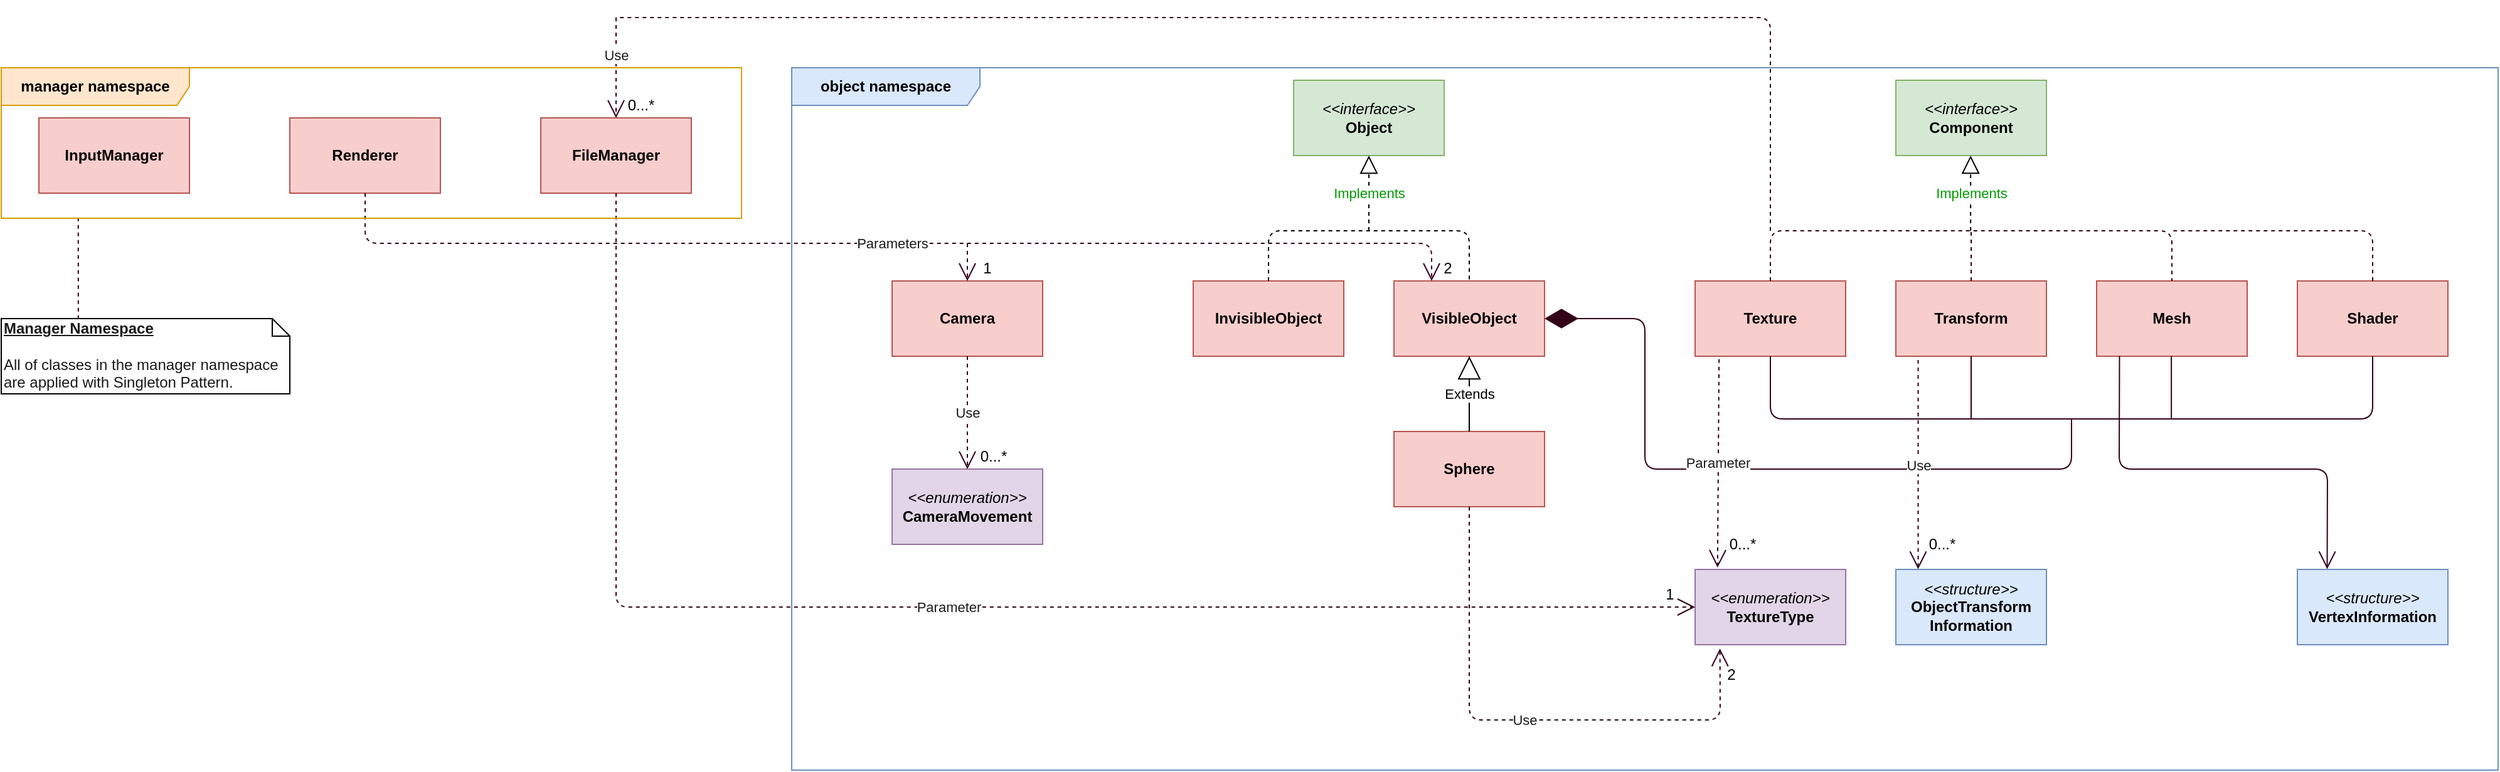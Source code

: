 <mxfile version="13.7.9" type="device"><diagram id="5enT1QTlGgpb7zwC_ult" name="Page-1"><mxGraphModel dx="2153" dy="1215" grid="1" gridSize="10" guides="1" tooltips="1" connect="1" arrows="1" fold="1" page="1" pageScale="1" pageWidth="827" pageHeight="1169" math="0" shadow="0"><root><mxCell id="0"/><mxCell id="1" parent="0"/><mxCell id="_aPG0dQSw_LhzSWlpwuE-93" value="&lt;b&gt;FileManager&lt;/b&gt;" style="rounded=0;whiteSpace=wrap;html=1;fillColor=#f8cecc;strokeColor=#b85450;" vertex="1" parent="1"><mxGeometry x="440" y="160" width="120" height="60" as="geometry"/></mxCell><mxCell id="_aPG0dQSw_LhzSWlpwuE-94" value="&lt;b&gt;InputManager&lt;/b&gt;" style="rounded=0;whiteSpace=wrap;html=1;fillColor=#f8cecc;strokeColor=#b85450;" vertex="1" parent="1"><mxGeometry x="40" y="160" width="120" height="60" as="geometry"/></mxCell><mxCell id="_aPG0dQSw_LhzSWlpwuE-95" value="&lt;b&gt;Renderer&lt;/b&gt;" style="rounded=0;whiteSpace=wrap;html=1;fillColor=#f8cecc;strokeColor=#b85450;" vertex="1" parent="1"><mxGeometry x="240" y="160" width="120" height="60" as="geometry"/></mxCell><mxCell id="_aPG0dQSw_LhzSWlpwuE-99" value="&lt;i&gt;&amp;lt;&amp;lt;interface&amp;gt;&amp;gt;&lt;/i&gt;&lt;br&gt;&lt;b&gt;Object&lt;/b&gt;" style="rounded=0;whiteSpace=wrap;html=1;fillColor=#d5e8d4;strokeColor=#82b366;" vertex="1" parent="1"><mxGeometry x="1040" y="130" width="120" height="60" as="geometry"/></mxCell><mxCell id="_aPG0dQSw_LhzSWlpwuE-100" value="&lt;b&gt;VisibleObject&lt;/b&gt;" style="rounded=0;whiteSpace=wrap;html=1;fillColor=#f8cecc;strokeColor=#b85450;" vertex="1" parent="1"><mxGeometry x="1120" y="290" width="120" height="60" as="geometry"/></mxCell><mxCell id="_aPG0dQSw_LhzSWlpwuE-101" value="&lt;b&gt;InvisibleObject&lt;/b&gt;" style="rounded=0;whiteSpace=wrap;html=1;fillColor=#f8cecc;strokeColor=#b85450;" vertex="1" parent="1"><mxGeometry x="960" y="290" width="120" height="60" as="geometry"/></mxCell><mxCell id="_aPG0dQSw_LhzSWlpwuE-108" value="&lt;b&gt;Sphere&lt;/b&gt;" style="rounded=0;whiteSpace=wrap;html=1;fillColor=#f8cecc;strokeColor=#b85450;" vertex="1" parent="1"><mxGeometry x="1120" y="410" width="120" height="60" as="geometry"/></mxCell><mxCell id="_aPG0dQSw_LhzSWlpwuE-109" value="Extends" style="endArrow=block;endSize=16;endFill=0;html=1;exitX=0.5;exitY=0;exitDx=0;exitDy=0;entryX=0.5;entryY=1;entryDx=0;entryDy=0;" edge="1" parent="1" source="_aPG0dQSw_LhzSWlpwuE-108" target="_aPG0dQSw_LhzSWlpwuE-100"><mxGeometry width="160" relative="1" as="geometry"><mxPoint x="1310" y="370" as="sourcePoint"/><mxPoint x="1470" y="370" as="targetPoint"/></mxGeometry></mxCell><mxCell id="_aPG0dQSw_LhzSWlpwuE-110" value="&lt;i&gt;&amp;lt;&amp;lt;interface&amp;gt;&amp;gt;&lt;/i&gt;&lt;br&gt;&lt;b&gt;Component&lt;/b&gt;" style="rounded=0;whiteSpace=wrap;html=1;fillColor=#d5e8d4;strokeColor=#82b366;" vertex="1" parent="1"><mxGeometry x="1520" y="130" width="120" height="60" as="geometry"/></mxCell><mxCell id="_aPG0dQSw_LhzSWlpwuE-111" value="&lt;b&gt;Texture&lt;/b&gt;" style="rounded=0;whiteSpace=wrap;html=1;fillColor=#f8cecc;strokeColor=#b85450;" vertex="1" parent="1"><mxGeometry x="1360" y="290" width="120" height="60" as="geometry"/></mxCell><mxCell id="_aPG0dQSw_LhzSWlpwuE-112" value="&lt;b&gt;Transform&lt;/b&gt;" style="rounded=0;whiteSpace=wrap;html=1;fillColor=#f8cecc;strokeColor=#b85450;" vertex="1" parent="1"><mxGeometry x="1520" y="290" width="120" height="60" as="geometry"/></mxCell><mxCell id="_aPG0dQSw_LhzSWlpwuE-113" value="" style="endArrow=none;dashed=1;html=1;exitX=0.5;exitY=0;exitDx=0;exitDy=0;entryX=0.5;entryY=0;entryDx=0;entryDy=0;" edge="1" parent="1" source="_aPG0dQSw_LhzSWlpwuE-101" target="_aPG0dQSw_LhzSWlpwuE-100"><mxGeometry width="50" height="50" relative="1" as="geometry"><mxPoint x="880" y="190" as="sourcePoint"/><mxPoint x="930" y="140" as="targetPoint"/><Array as="points"><mxPoint x="1020" y="250"/><mxPoint x="1180" y="250"/></Array></mxGeometry></mxCell><mxCell id="_aPG0dQSw_LhzSWlpwuE-114" value="Implements" style="endArrow=block;dashed=1;endFill=0;endSize=12;html=1;entryX=0.5;entryY=1;entryDx=0;entryDy=0;fontColor=#009900;" edge="1" parent="1" target="_aPG0dQSw_LhzSWlpwuE-99"><mxGeometry width="160" relative="1" as="geometry"><mxPoint x="1100" y="250" as="sourcePoint"/><mxPoint x="1150" y="210" as="targetPoint"/></mxGeometry></mxCell><mxCell id="_aPG0dQSw_LhzSWlpwuE-115" value="&lt;b&gt;Mesh&lt;/b&gt;" style="rounded=0;whiteSpace=wrap;html=1;fillColor=#f8cecc;strokeColor=#b85450;" vertex="1" parent="1"><mxGeometry x="1680" y="290" width="120" height="60" as="geometry"/></mxCell><mxCell id="_aPG0dQSw_LhzSWlpwuE-116" value="" style="endArrow=none;dashed=1;html=1;exitX=0.5;exitY=0;exitDx=0;exitDy=0;entryX=0.5;entryY=0;entryDx=0;entryDy=0;fontColor=#1A1A1A;strokeColor=#33001A;" edge="1" parent="1" source="_aPG0dQSw_LhzSWlpwuE-111" target="_aPG0dQSw_LhzSWlpwuE-115"><mxGeometry width="50" height="50" relative="1" as="geometry"><mxPoint x="1400" y="240" as="sourcePoint"/><mxPoint x="1450" y="190" as="targetPoint"/><Array as="points"><mxPoint x="1420" y="250"/><mxPoint x="1740" y="250"/></Array></mxGeometry></mxCell><mxCell id="_aPG0dQSw_LhzSWlpwuE-117" value="Implements" style="endArrow=block;dashed=1;endFill=0;endSize=12;html=1;entryX=0.5;entryY=1;entryDx=0;entryDy=0;fontColor=#009900;" edge="1" parent="1"><mxGeometry width="160" relative="1" as="geometry"><mxPoint x="1579.58" y="250" as="sourcePoint"/><mxPoint x="1579.58" y="190" as="targetPoint"/></mxGeometry></mxCell><mxCell id="_aPG0dQSw_LhzSWlpwuE-121" value="" style="endArrow=none;dashed=1;html=1;strokeColor=#33001A;fontColor=#1A1A1A;exitX=0.5;exitY=0;exitDx=0;exitDy=0;" edge="1" parent="1" source="_aPG0dQSw_LhzSWlpwuE-112"><mxGeometry width="50" height="50" relative="1" as="geometry"><mxPoint x="1350" y="210" as="sourcePoint"/><mxPoint x="1580" y="250" as="targetPoint"/></mxGeometry></mxCell><mxCell id="_aPG0dQSw_LhzSWlpwuE-122" value="&lt;b&gt;Shader&lt;/b&gt;" style="rounded=0;whiteSpace=wrap;html=1;fillColor=#f8cecc;strokeColor=#b85450;" vertex="1" parent="1"><mxGeometry x="1840" y="290" width="120" height="60" as="geometry"/></mxCell><mxCell id="_aPG0dQSw_LhzSWlpwuE-123" value="&lt;b&gt;Camera&lt;/b&gt;" style="rounded=0;whiteSpace=wrap;html=1;fillColor=#f8cecc;strokeColor=#b85450;" vertex="1" parent="1"><mxGeometry x="720" y="290" width="120" height="60" as="geometry"/></mxCell><mxCell id="_aPG0dQSw_LhzSWlpwuE-126" value="" style="endArrow=diamondThin;endFill=1;endSize=24;html=1;strokeColor=#33001A;fontColor=#1A1A1A;entryX=1;entryY=0.5;entryDx=0;entryDy=0;" edge="1" parent="1" target="_aPG0dQSw_LhzSWlpwuE-100"><mxGeometry width="160" relative="1" as="geometry"><mxPoint x="1660" y="400" as="sourcePoint"/><mxPoint x="1480" y="460" as="targetPoint"/><Array as="points"><mxPoint x="1660" y="440"/><mxPoint x="1320" y="440"/><mxPoint x="1320" y="320"/></Array></mxGeometry></mxCell><mxCell id="_aPG0dQSw_LhzSWlpwuE-127" value="" style="endArrow=none;html=1;strokeColor=#33001A;fontColor=#1A1A1A;exitX=0.5;exitY=1;exitDx=0;exitDy=0;entryX=0.5;entryY=1;entryDx=0;entryDy=0;" edge="1" parent="1" source="_aPG0dQSw_LhzSWlpwuE-111" target="_aPG0dQSw_LhzSWlpwuE-122"><mxGeometry width="50" height="50" relative="1" as="geometry"><mxPoint x="1520" y="450" as="sourcePoint"/><mxPoint x="1570" y="400" as="targetPoint"/><Array as="points"><mxPoint x="1420" y="400"/><mxPoint x="1900" y="400"/></Array></mxGeometry></mxCell><mxCell id="_aPG0dQSw_LhzSWlpwuE-128" value="" style="endArrow=none;html=1;strokeColor=#33001A;fontColor=#1A1A1A;entryX=0.5;entryY=1;entryDx=0;entryDy=0;" edge="1" parent="1" target="_aPG0dQSw_LhzSWlpwuE-112"><mxGeometry width="50" height="50" relative="1" as="geometry"><mxPoint x="1580" y="400" as="sourcePoint"/><mxPoint x="1620" y="440" as="targetPoint"/></mxGeometry></mxCell><mxCell id="_aPG0dQSw_LhzSWlpwuE-129" value="" style="endArrow=none;html=1;strokeColor=#33001A;fontColor=#1A1A1A;entryX=0.5;entryY=1;entryDx=0;entryDy=0;" edge="1" parent="1"><mxGeometry width="50" height="50" relative="1" as="geometry"><mxPoint x="1739.58" y="400" as="sourcePoint"/><mxPoint x="1739.58" y="350" as="targetPoint"/></mxGeometry></mxCell><mxCell id="_aPG0dQSw_LhzSWlpwuE-132" value="" style="endArrow=none;dashed=1;html=1;strokeColor=#33001A;fontColor=#1A1A1A;exitX=0.5;exitY=0;exitDx=0;exitDy=0;" edge="1" parent="1" source="_aPG0dQSw_LhzSWlpwuE-122"><mxGeometry width="50" height="50" relative="1" as="geometry"><mxPoint x="1830" y="210" as="sourcePoint"/><mxPoint x="1740" y="250" as="targetPoint"/><Array as="points"><mxPoint x="1900" y="250"/></Array></mxGeometry></mxCell><mxCell id="_aPG0dQSw_LhzSWlpwuE-133" value="" style="endArrow=none;dashed=1;html=1;strokeColor=#33001A;fontColor=#1A1A1A;" edge="1" parent="1"><mxGeometry width="50" height="50" relative="1" as="geometry"><mxPoint x="1420" y="250" as="sourcePoint"/><mxPoint x="500" y="80" as="targetPoint"/><Array as="points"><mxPoint x="1420" y="80"/></Array></mxGeometry></mxCell><mxCell id="_aPG0dQSw_LhzSWlpwuE-135" value="Use" style="endArrow=open;endSize=12;dashed=1;html=1;strokeColor=#33001A;fontColor=#1A1A1A;entryX=0.5;entryY=0;entryDx=0;entryDy=0;" edge="1" parent="1" target="_aPG0dQSw_LhzSWlpwuE-93"><mxGeometry x="-0.25" width="160" relative="1" as="geometry"><mxPoint x="500" y="80" as="sourcePoint"/><mxPoint x="810" y="160" as="targetPoint"/><mxPoint as="offset"/></mxGeometry></mxCell><mxCell id="_aPG0dQSw_LhzSWlpwuE-136" value="0...*" style="text;html=1;strokeColor=none;fillColor=none;align=center;verticalAlign=middle;whiteSpace=wrap;rounded=0;" vertex="1" parent="1"><mxGeometry x="500" y="140" width="40" height="20" as="geometry"/></mxCell><mxCell id="_aPG0dQSw_LhzSWlpwuE-137" value="Parameters" style="endArrow=open;endSize=12;dashed=1;html=1;strokeColor=#33001A;fontColor=#1A1A1A;exitX=0.5;exitY=1;exitDx=0;exitDy=0;entryX=0.25;entryY=0;entryDx=0;entryDy=0;" edge="1" parent="1" source="_aPG0dQSw_LhzSWlpwuE-95" target="_aPG0dQSw_LhzSWlpwuE-100"><mxGeometry width="160" relative="1" as="geometry"><mxPoint x="510" y="360" as="sourcePoint"/><mxPoint x="670" y="360" as="targetPoint"/><Array as="points"><mxPoint x="300" y="260"/><mxPoint x="1150" y="260"/></Array></mxGeometry></mxCell><mxCell id="_aPG0dQSw_LhzSWlpwuE-142" value="2" style="text;html=1;strokeColor=none;fillColor=none;align=center;verticalAlign=middle;whiteSpace=wrap;rounded=0;" vertex="1" parent="1"><mxGeometry x="1143" y="270" width="40" height="20" as="geometry"/></mxCell><mxCell id="_aPG0dQSw_LhzSWlpwuE-144" value="" style="endArrow=open;endSize=12;dashed=1;html=1;strokeColor=#33001A;fontColor=#1A1A1A;entryX=0.5;entryY=0;entryDx=0;entryDy=0;" edge="1" parent="1" target="_aPG0dQSw_LhzSWlpwuE-123"><mxGeometry width="160" relative="1" as="geometry"><mxPoint x="780" y="260" as="sourcePoint"/><mxPoint x="660" y="380" as="targetPoint"/></mxGeometry></mxCell><mxCell id="_aPG0dQSw_LhzSWlpwuE-145" value="1" style="text;html=1;strokeColor=none;fillColor=none;align=center;verticalAlign=middle;whiteSpace=wrap;rounded=0;" vertex="1" parent="1"><mxGeometry x="776" y="270" width="40" height="20" as="geometry"/></mxCell><mxCell id="_aPG0dQSw_LhzSWlpwuE-146" value="&lt;i&gt;&amp;lt;&amp;lt;enumeration&amp;gt;&amp;gt;&lt;/i&gt;&lt;br&gt;&lt;b&gt;TextureType&lt;/b&gt;" style="rounded=0;whiteSpace=wrap;html=1;fillColor=#e1d5e7;strokeColor=#9673a6;" vertex="1" parent="1"><mxGeometry x="1360" y="520" width="120" height="60" as="geometry"/></mxCell><mxCell id="_aPG0dQSw_LhzSWlpwuE-147" value="Parameter" style="endArrow=open;endSize=12;dashed=1;html=1;strokeColor=#33001A;fontColor=#1A1A1A;exitX=0.5;exitY=1;exitDx=0;exitDy=0;entryX=0;entryY=0.5;entryDx=0;entryDy=0;" edge="1" parent="1" source="_aPG0dQSw_LhzSWlpwuE-93" target="_aPG0dQSw_LhzSWlpwuE-146"><mxGeometry width="160" relative="1" as="geometry"><mxPoint x="510" y="380" as="sourcePoint"/><mxPoint x="670" y="380" as="targetPoint"/><Array as="points"><mxPoint x="500" y="550"/></Array></mxGeometry></mxCell><mxCell id="_aPG0dQSw_LhzSWlpwuE-148" value="1" style="text;html=1;strokeColor=none;fillColor=none;align=center;verticalAlign=middle;whiteSpace=wrap;rounded=0;" vertex="1" parent="1"><mxGeometry x="1320" y="530" width="40" height="20" as="geometry"/></mxCell><mxCell id="_aPG0dQSw_LhzSWlpwuE-150" value="Parameter" style="endArrow=open;endSize=12;dashed=1;html=1;strokeColor=#33001A;fontColor=#1A1A1A;exitX=0.159;exitY=1.04;exitDx=0;exitDy=0;exitPerimeter=0;entryX=0.149;entryY=-0.024;entryDx=0;entryDy=0;entryPerimeter=0;" edge="1" parent="1" source="_aPG0dQSw_LhzSWlpwuE-111" target="_aPG0dQSw_LhzSWlpwuE-146"><mxGeometry width="160" relative="1" as="geometry"><mxPoint x="1384" y="390" as="sourcePoint"/><mxPoint x="1500" y="480" as="targetPoint"/></mxGeometry></mxCell><mxCell id="_aPG0dQSw_LhzSWlpwuE-151" value="0...*" style="text;html=1;strokeColor=none;fillColor=none;align=center;verticalAlign=middle;whiteSpace=wrap;rounded=0;" vertex="1" parent="1"><mxGeometry x="1378" y="490" width="40" height="20" as="geometry"/></mxCell><mxCell id="_aPG0dQSw_LhzSWlpwuE-152" value="&lt;i&gt;&amp;lt;&amp;lt;enumeration&amp;gt;&amp;gt;&lt;/i&gt;&lt;br&gt;&lt;b&gt;CameraMovement&lt;/b&gt;" style="rounded=0;whiteSpace=wrap;html=1;fillColor=#e1d5e7;strokeColor=#9673a6;" vertex="1" parent="1"><mxGeometry x="720" y="440" width="120" height="60" as="geometry"/></mxCell><mxCell id="_aPG0dQSw_LhzSWlpwuE-153" value="Use" style="endArrow=open;endSize=12;dashed=1;html=1;strokeColor=#33001A;fontColor=#1A1A1A;exitX=0.5;exitY=1;exitDx=0;exitDy=0;entryX=0.5;entryY=0;entryDx=0;entryDy=0;" edge="1" parent="1" source="_aPG0dQSw_LhzSWlpwuE-123" target="_aPG0dQSw_LhzSWlpwuE-152"><mxGeometry width="160" relative="1" as="geometry"><mxPoint x="640" y="420" as="sourcePoint"/><mxPoint x="800" y="420" as="targetPoint"/></mxGeometry></mxCell><mxCell id="_aPG0dQSw_LhzSWlpwuE-154" value="0...*" style="text;html=1;strokeColor=none;fillColor=none;align=center;verticalAlign=middle;whiteSpace=wrap;rounded=0;" vertex="1" parent="1"><mxGeometry x="781" y="420" width="40" height="20" as="geometry"/></mxCell><mxCell id="_aPG0dQSw_LhzSWlpwuE-155" value="Use" style="endArrow=open;endSize=12;dashed=1;html=1;strokeColor=#33001A;fontColor=#1A1A1A;exitX=0.5;exitY=1;exitDx=0;exitDy=0;entryX=0.165;entryY=1.052;entryDx=0;entryDy=0;entryPerimeter=0;" edge="1" parent="1" source="_aPG0dQSw_LhzSWlpwuE-108" target="_aPG0dQSw_LhzSWlpwuE-146"><mxGeometry width="160" relative="1" as="geometry"><mxPoint x="1180" y="620" as="sourcePoint"/><mxPoint x="1340" y="620" as="targetPoint"/><Array as="points"><mxPoint x="1180" y="640"/><mxPoint x="1380" y="640"/></Array></mxGeometry></mxCell><mxCell id="_aPG0dQSw_LhzSWlpwuE-156" value="2" style="text;html=1;strokeColor=none;fillColor=none;align=center;verticalAlign=middle;whiteSpace=wrap;rounded=0;" vertex="1" parent="1"><mxGeometry x="1369" y="594" width="40" height="20" as="geometry"/></mxCell><mxCell id="_aPG0dQSw_LhzSWlpwuE-157" value="&lt;i&gt;&amp;lt;&amp;lt;structure&amp;gt;&amp;gt;&lt;/i&gt;&lt;br&gt;&lt;b&gt;ObjectTransform&lt;br&gt;Information&lt;/b&gt;" style="rounded=0;whiteSpace=wrap;html=1;fillColor=#dae8fc;strokeColor=#6c8ebf;" vertex="1" parent="1"><mxGeometry x="1520" y="520" width="120" height="60" as="geometry"/></mxCell><mxCell id="_aPG0dQSw_LhzSWlpwuE-158" value="Use" style="endArrow=open;endSize=12;dashed=1;html=1;strokeColor=#33001A;fontColor=#1A1A1A;exitX=0.148;exitY=1.05;exitDx=0;exitDy=0;exitPerimeter=0;entryX=0.148;entryY=-0.004;entryDx=0;entryDy=0;entryPerimeter=0;" edge="1" parent="1" source="_aPG0dQSw_LhzSWlpwuE-112" target="_aPG0dQSw_LhzSWlpwuE-157"><mxGeometry width="160" relative="1" as="geometry"><mxPoint x="1540" y="370" as="sourcePoint"/><mxPoint x="1570" y="500" as="targetPoint"/></mxGeometry></mxCell><mxCell id="_aPG0dQSw_LhzSWlpwuE-159" value="0...*" style="text;html=1;strokeColor=none;fillColor=none;align=center;verticalAlign=middle;whiteSpace=wrap;rounded=0;" vertex="1" parent="1"><mxGeometry x="1537" y="490" width="40" height="20" as="geometry"/></mxCell><mxCell id="_aPG0dQSw_LhzSWlpwuE-160" value="&lt;i&gt;&amp;lt;&amp;lt;structure&amp;gt;&amp;gt;&lt;/i&gt;&lt;br&gt;&lt;b&gt;VertexInformation&lt;/b&gt;" style="rounded=0;whiteSpace=wrap;html=1;fillColor=#dae8fc;strokeColor=#6c8ebf;" vertex="1" parent="1"><mxGeometry x="1840" y="520" width="120" height="60" as="geometry"/></mxCell><mxCell id="_aPG0dQSw_LhzSWlpwuE-162" value="" style="endArrow=open;endFill=1;endSize=12;html=1;strokeColor=#33001A;fontColor=#1A1A1A;entryX=0.198;entryY=-0.004;entryDx=0;entryDy=0;entryPerimeter=0;exitX=0.152;exitY=0.998;exitDx=0;exitDy=0;exitPerimeter=0;" edge="1" parent="1" source="_aPG0dQSw_LhzSWlpwuE-115" target="_aPG0dQSw_LhzSWlpwuE-160"><mxGeometry width="160" relative="1" as="geometry"><mxPoint x="1710" y="370" as="sourcePoint"/><mxPoint x="1750" y="490" as="targetPoint"/><Array as="points"><mxPoint x="1698" y="440"/><mxPoint x="1864" y="440"/></Array></mxGeometry></mxCell><mxCell id="_aPG0dQSw_LhzSWlpwuE-163" value="&lt;b&gt;manager namespace&lt;/b&gt;" style="shape=umlFrame;whiteSpace=wrap;html=1;width=150;height=30;fillColor=#ffe6cc;strokeColor=#d79b00;" vertex="1" parent="1"><mxGeometry x="10" y="120" width="590" height="120" as="geometry"/></mxCell><mxCell id="_aPG0dQSw_LhzSWlpwuE-164" value="&lt;b&gt;object namespace&lt;/b&gt;" style="shape=umlFrame;whiteSpace=wrap;html=1;width=150;height=30;fillColor=#dae8fc;strokeColor=#6c8ebf;" vertex="1" parent="1"><mxGeometry x="640" y="120" width="1360" height="560" as="geometry"/></mxCell><mxCell id="_aPG0dQSw_LhzSWlpwuE-165" value="&lt;u style=&quot;font-weight: bold&quot;&gt;Manager Namespace&lt;/u&gt;&lt;br&gt;&lt;br&gt;All of classes in the manager namespace are applied with Singleton Pattern." style="shape=note;whiteSpace=wrap;html=1;size=14;verticalAlign=top;align=left;spacingTop=-6;fontColor=#1A1A1A;" vertex="1" parent="1"><mxGeometry x="10" y="320" width="230" height="60" as="geometry"/></mxCell><mxCell id="_aPG0dQSw_LhzSWlpwuE-167" value="" style="endArrow=none;dashed=1;html=1;strokeColor=#33001A;fontColor=#1A1A1A;entryX=0.104;entryY=1.003;entryDx=0;entryDy=0;entryPerimeter=0;exitX=0.267;exitY=0.006;exitDx=0;exitDy=0;exitPerimeter=0;" edge="1" parent="1" source="_aPG0dQSw_LhzSWlpwuE-165" target="_aPG0dQSw_LhzSWlpwuE-163"><mxGeometry width="50" height="50" relative="1" as="geometry"><mxPoint x="90" y="320" as="sourcePoint"/><mxPoint x="140" y="270" as="targetPoint"/></mxGeometry></mxCell></root></mxGraphModel></diagram></mxfile>